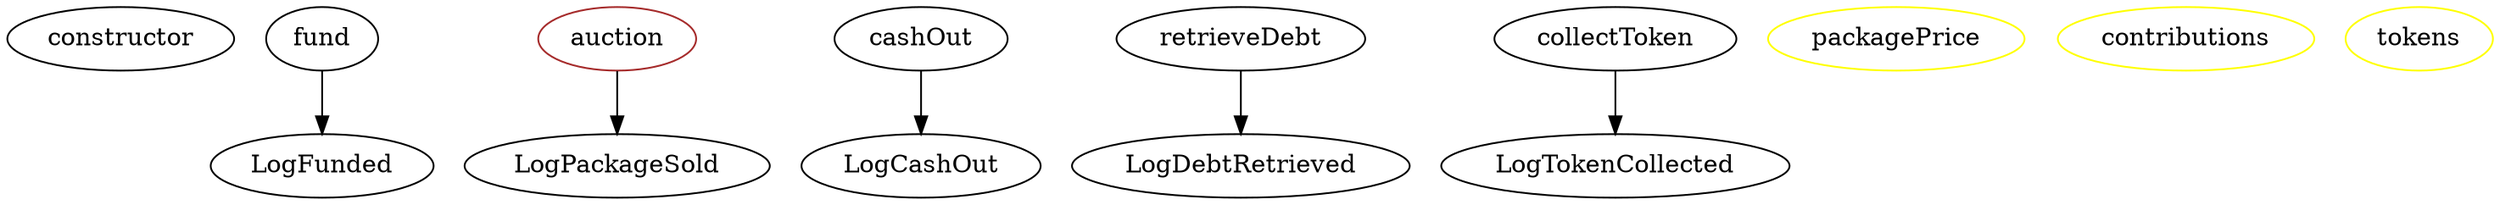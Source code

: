 strict digraph {
  constructor
  fund
  LogFunded
  auction [color=brown]
  LogPackageSold
  cashOut
  LogCashOut
  retrieveDebt
  LogDebtRetrieved
  collectToken
  LogTokenCollected
  packagePrice [color=yellow]
  contributions [color=yellow]
  tokens [color=yellow]
  fund -> LogFunded
  auction -> LogPackageSold
  cashOut -> LogCashOut
  retrieveDebt -> LogDebtRetrieved
  collectToken -> LogTokenCollected
}

